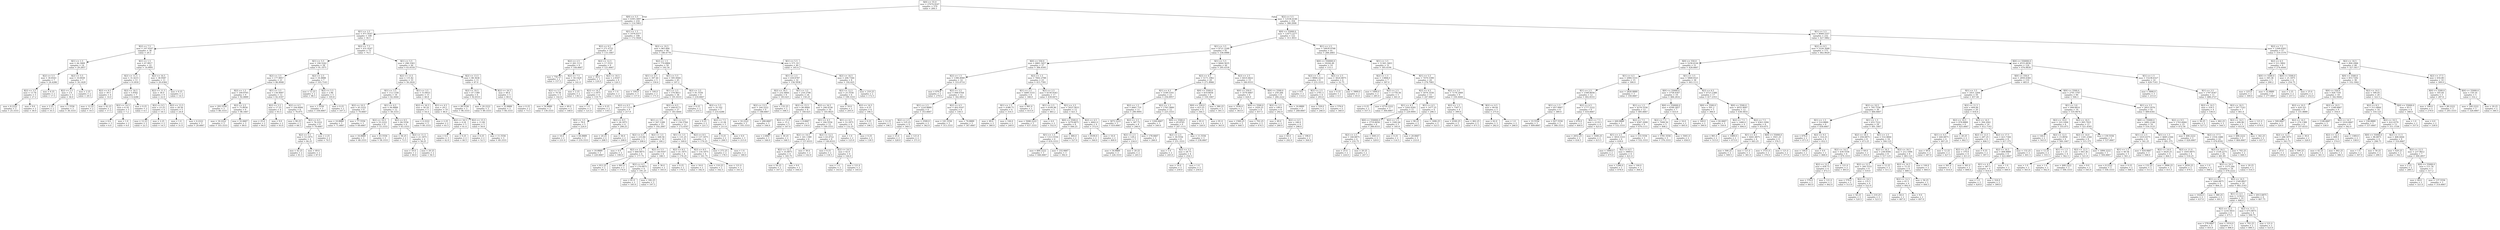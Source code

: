 digraph Tree {
node [shape=box] ;
0 [label="X[0] <= 55.0\nmse = 27074.9167\nsamples = 570\nvalue = 284.5"] ;
1 [label="X[0] <= 5.5\nmse = 4393.3497\nsamples = 216\nvalue = 114.5463"] ;
0 -> 1 [labeldistance=2.5, labelangle=45, headlabel="True"] ;
2 [label="X[1] <= 2.5\nmse = 971.9167\nsamples = 108\nvalue = 56.5"] ;
1 -> 2 ;
3 [label="X[2] <= 7.5\nmse = 107.9167\nsamples = 36\nvalue = 20.5"] ;
2 -> 3 ;
4 [label="X[1] <= 1.5\nmse = 44.3469\nsamples = 14\nvalue = 29.2857"] ;
3 -> 4 ;
5 [label="X[2] <= 5.5\nmse = 30.8163\nsamples = 7\nvalue = 24.4286"] ;
4 -> 5 ;
6 [label="X[2] <= 3.5\nmse = 13.76\nsamples = 5\nvalue = 27.2"] ;
5 -> 6 ;
7 [label="mse = 8.2222\nsamples = 3\nvalue = 25.3333"] ;
6 -> 7 ;
8 [label="mse = 9.0\nsamples = 2\nvalue = 30.0"] ;
6 -> 8 ;
9 [label="mse = 6.25\nsamples = 2\nvalue = 17.5"] ;
5 -> 9 ;
10 [label="X[2] <= 5.5\nmse = 10.6939\nsamples = 7\nvalue = 34.1429"] ;
4 -> 10 ;
11 [label="X[2] <= 2.5\nmse = 2.0\nsamples = 5\nvalue = 36.0"] ;
10 -> 11 ;
12 [label="mse = 2.25\nsamples = 2\nvalue = 35.5"] ;
11 -> 12 ;
13 [label="mse = 1.5556\nsamples = 3\nvalue = 36.3333"] ;
11 -> 13 ;
14 [label="mse = 2.25\nsamples = 2\nvalue = 29.5"] ;
10 -> 14 ;
15 [label="X[1] <= 1.5\nmse = 67.9917\nsamples = 22\nvalue = 14.9091"] ;
3 -> 15 ;
16 [label="X[2] <= 11.5\nmse = 31.4215\nsamples = 11\nvalue = 9.1818"] ;
15 -> 16 ;
17 [label="X[2] <= 9.5\nmse = 39.5\nsamples = 4\nvalue = 14.0"] ;
16 -> 17 ;
18 [label="mse = 12.25\nsamples = 2\nvalue = 10.5"] ;
17 -> 18 ;
19 [label="mse = 42.25\nsamples = 2\nvalue = 17.5"] ;
17 -> 19 ;
20 [label="X[2] <= 16.5\nmse = 5.9592\nsamples = 7\nvalue = 6.4286"] ;
16 -> 20 ;
21 [label="X[2] <= 14.5\nmse = 6.16\nsamples = 5\nvalue = 7.2"] ;
20 -> 21 ;
22 [label="mse = 6.0\nsamples = 3\nvalue = 6.0"] ;
21 -> 22 ;
23 [label="mse = 1.0\nsamples = 2\nvalue = 9.0"] ;
21 -> 23 ;
24 [label="mse = 0.25\nsamples = 2\nvalue = 4.5"] ;
20 -> 24 ;
25 [label="X[2] <= 16.5\nmse = 38.9587\nsamples = 11\nvalue = 20.6364"] ;
15 -> 25 ;
26 [label="X[2] <= 11.5\nmse = 36.0\nsamples = 9\nvalue = 22.0"] ;
25 -> 26 ;
27 [label="X[2] <= 9.5\nmse = 23.25\nsamples = 4\nvalue = 18.5"] ;
26 -> 27 ;
28 [label="mse = 12.25\nsamples = 2\nvalue = 22.5"] ;
27 -> 28 ;
29 [label="mse = 2.25\nsamples = 2\nvalue = 14.5"] ;
27 -> 29 ;
30 [label="X[2] <= 13.5\nmse = 28.56\nsamples = 5\nvalue = 24.8"] ;
26 -> 30 ;
31 [label="mse = 1.0\nsamples = 2\nvalue = 31.0"] ;
30 -> 31 ;
32 [label="mse = 4.2222\nsamples = 3\nvalue = 20.6667"] ;
30 -> 32 ;
33 [label="mse = 6.25\nsamples = 2\nvalue = 14.5"] ;
25 -> 33 ;
34 [label="X[2] <= 7.5\nmse = 431.9167\nsamples = 72\nvalue = 74.5"] ;
2 -> 34 ;
35 [label="X[1] <= 5.5\nmse = 190.5242\nsamples = 28\nvalue = 91.1071"] ;
34 -> 35 ;
36 [label="X[2] <= 3.5\nmse = 177.8957\nsamples = 21\nvalue = 86.9048"] ;
35 -> 36 ;
37 [label="X[2] <= 1.5\nmse = 169.8765\nsamples = 9\nvalue = 92.8889"] ;
36 -> 37 ;
38 [label="mse = 293.5556\nsamples = 3\nvalue = 86.3333"] ;
37 -> 38 ;
39 [label="X[2] <= 2.5\nmse = 75.8056\nsamples = 6\nvalue = 96.1667"] ;
37 -> 39 ;
40 [label="mse = 16.2222\nsamples = 3\nvalue = 103.3333"] ;
39 -> 40 ;
41 [label="mse = 32.6667\nsamples = 3\nvalue = 89.0"] ;
39 -> 41 ;
42 [label="X[1] <= 3.5\nmse = 136.9097\nsamples = 12\nvalue = 82.4167"] ;
36 -> 42 ;
43 [label="X[2] <= 5.5\nmse = 17.25\nsamples = 4\nvalue = 93.5"] ;
42 -> 43 ;
44 [label="mse = 25.0\nsamples = 2\nvalue = 94.0"] ;
43 -> 44 ;
45 [label="mse = 9.0\nsamples = 2\nvalue = 93.0"] ;
43 -> 45 ;
46 [label="X[2] <= 4.5\nmse = 104.6094\nsamples = 8\nvalue = 76.875"] ;
42 -> 46 ;
47 [label="mse = 90.25\nsamples = 2\nvalue = 68.5"] ;
46 -> 47 ;
48 [label="X[2] <= 6.5\nmse = 78.2222\nsamples = 6\nvalue = 79.6667"] ;
46 -> 48 ;
49 [label="X[2] <= 5.5\nmse = 53.1875\nsamples = 4\nvalue = 84.25"] ;
48 -> 49 ;
50 [label="mse = 42.25\nsamples = 2\nvalue = 81.5"] ;
49 -> 50 ;
51 [label="mse = 49.0\nsamples = 2\nvalue = 87.0"] ;
49 -> 51 ;
52 [label="mse = 2.25\nsamples = 2\nvalue = 70.5"] ;
48 -> 52 ;
53 [label="X[2] <= 2.5\nmse = 16.4898\nsamples = 7\nvalue = 103.7143"] ;
35 -> 53 ;
54 [label="mse = 12.25\nsamples = 2\nvalue = 98.5"] ;
53 -> 54 ;
55 [label="X[2] <= 5.5\nmse = 2.96\nsamples = 5\nvalue = 105.8"] ;
53 -> 55 ;
56 [label="mse = 1.5556\nsamples = 3\nvalue = 104.6667"] ;
55 -> 56 ;
57 [label="mse = 0.25\nsamples = 2\nvalue = 107.5"] ;
55 -> 57 ;
58 [label="X[1] <= 5.5\nmse = 298.3363\nsamples = 44\nvalue = 63.9318"] ;
34 -> 58 ;
59 [label="X[2] <= 13.5\nmse = 131.82\nsamples = 33\nvalue = 56.2424"] ;
58 -> 59 ;
60 [label="X[1] <= 3.5\nmse = 112.1358\nsamples = 18\nvalue = 62.4444"] ;
59 -> 60 ;
61 [label="X[2] <= 10.5\nmse = 45.2222\nsamples = 6\nvalue = 70.6667"] ;
60 -> 61 ;
62 [label="mse = 10.8889\nsamples = 3\nvalue = 71.6667"] ;
61 -> 62 ;
63 [label="mse = 77.5556\nsamples = 3\nvalue = 69.6667"] ;
61 -> 63 ;
64 [label="X[1] <= 4.5\nmse = 94.8889\nsamples = 12\nvalue = 58.3333"] ;
60 -> 64 ;
65 [label="X[2] <= 10.5\nmse = 55.2222\nsamples = 6\nvalue = 53.3333"] ;
64 -> 65 ;
66 [label="mse = 16.8889\nsamples = 3\nvalue = 48.3333"] ;
65 -> 66 ;
67 [label="mse = 43.5556\nsamples = 3\nvalue = 58.3333"] ;
65 -> 67 ;
68 [label="X[2] <= 9.5\nmse = 84.5556\nsamples = 6\nvalue = 63.3333"] ;
64 -> 68 ;
69 [label="mse = 56.25\nsamples = 2\nvalue = 73.5"] ;
68 -> 69 ;
70 [label="X[2] <= 11.5\nmse = 21.1875\nsamples = 4\nvalue = 58.25"] ;
68 -> 70 ;
71 [label="mse = 16.0\nsamples = 2\nvalue = 60.0"] ;
70 -> 71 ;
72 [label="mse = 20.25\nsamples = 2\nvalue = 56.5"] ;
70 -> 72 ;
73 [label="X[1] <= 3.5\nmse = 53.8933\nsamples = 15\nvalue = 48.8"] ;
59 -> 73 ;
74 [label="X[2] <= 16.5\nmse = 56.24\nsamples = 5\nvalue = 54.4"] ;
73 -> 74 ;
75 [label="mse = 4.2222\nsamples = 3\nvalue = 60.3333"] ;
74 -> 75 ;
76 [label="mse = 2.25\nsamples = 2\nvalue = 45.5"] ;
74 -> 76 ;
77 [label="X[1] <= 4.5\nmse = 29.2\nsamples = 10\nvalue = 46.0"] ;
73 -> 77 ;
78 [label="X[2] <= 16.5\nmse = 4.24\nsamples = 5\nvalue = 41.4"] ;
77 -> 78 ;
79 [label="mse = 6.0\nsamples = 3\nvalue = 42.0"] ;
78 -> 79 ;
80 [label="mse = 0.25\nsamples = 2\nvalue = 40.5"] ;
78 -> 80 ;
81 [label="X[2] <= 15.5\nmse = 11.84\nsamples = 5\nvalue = 50.6"] ;
77 -> 81 ;
82 [label="mse = 6.25\nsamples = 2\nvalue = 52.5"] ;
81 -> 82 ;
83 [label="mse = 11.5556\nsamples = 3\nvalue = 49.3333"] ;
81 -> 83 ;
84 [label="X[2] <= 13.5\nmse = 88.3636\nsamples = 11\nvalue = 87.0"] ;
58 -> 84 ;
85 [label="X[2] <= 10.5\nmse = 47.1389\nsamples = 6\nvalue = 92.8333"] ;
84 -> 85 ;
86 [label="mse = 49.5556\nsamples = 3\nvalue = 96.3333"] ;
85 -> 86 ;
87 [label="mse = 20.2222\nsamples = 3\nvalue = 89.3333"] ;
85 -> 87 ;
88 [label="X[2] <= 16.5\nmse = 48.0\nsamples = 5\nvalue = 80.0"] ;
84 -> 88 ;
89 [label="mse = 32.8889\nsamples = 3\nvalue = 84.3333"] ;
88 -> 89 ;
90 [label="mse = 0.25\nsamples = 2\nvalue = 73.5"] ;
88 -> 90 ;
91 [label="X[1] <= 1.5\nmse = 1076.0377\nsamples = 108\nvalue = 172.5926"] ;
1 -> 91 ;
92 [label="X[2] <= 9.5\nmse = 271.4722\nsamples = 18\nvalue = 133.1667"] ;
91 -> 92 ;
93 [label="X[2] <= 2.5\nmse = 261.1111\nsamples = 9\nvalue = 144.6667"] ;
92 -> 93 ;
94 [label="mse = 756.25\nsamples = 2\nvalue = 157.5"] ;
93 -> 94 ;
95 [label="X[2] <= 7.5\nmse = 59.1429\nsamples = 7\nvalue = 141.0"] ;
93 -> 95 ;
96 [label="X[2] <= 5.5\nmse = 70.56\nsamples = 5\nvalue = 142.8"] ;
95 -> 96 ;
97 [label="mse = 54.8889\nsamples = 3\nvalue = 139.3333"] ;
96 -> 97 ;
98 [label="mse = 49.0\nsamples = 2\nvalue = 148.0"] ;
96 -> 98 ;
99 [label="mse = 2.25\nsamples = 2\nvalue = 136.5"] ;
95 -> 99 ;
100 [label="X[2] <= 12.5\nmse = 17.3333\nsamples = 9\nvalue = 121.6667"] ;
92 -> 100 ;
101 [label="mse = 38.0\nsamples = 3\nvalue = 124.0"] ;
100 -> 101 ;
102 [label="X[2] <= 16.5\nmse = 2.9167\nsamples = 6\nvalue = 120.5"] ;
100 -> 102 ;
103 [label="X[2] <= 14.5\nmse = 2.1875\nsamples = 4\nvalue = 119.75"] ;
102 -> 103 ;
104 [label="mse = 1.0\nsamples = 2\nvalue = 121.0"] ;
103 -> 104 ;
105 [label="mse = 0.25\nsamples = 2\nvalue = 118.5"] ;
103 -> 105 ;
106 [label="mse = 1.0\nsamples = 2\nvalue = 122.0"] ;
102 -> 106 ;
107 [label="X[2] <= 10.5\nmse = 863.894\nsamples = 90\nvalue = 180.4778"] ;
91 -> 107 ;
108 [label="X[2] <= 1.5\nmse = 770.6884\nsamples = 50\nvalue = 192.54"] ;
107 -> 108 ;
109 [label="X[1] <= 4.5\nmse = 397.44\nsamples = 5\nvalue = 150.6"] ;
108 -> 109 ;
110 [label="mse = 104.0\nsamples = 3\nvalue = 137.0"] ;
109 -> 110 ;
111 [label="mse = 144.0\nsamples = 2\nvalue = 171.0"] ;
109 -> 111 ;
112 [label="X[1] <= 5.5\nmse = 595.0044\nsamples = 45\nvalue = 197.2"] ;
108 -> 112 ;
113 [label="X[1] <= 2.5\nmse = 576.8611\nsamples = 36\nvalue = 191.8333"] ;
112 -> 113 ;
114 [label="X[2] <= 6.5\nmse = 117.1111\nsamples = 9\nvalue = 217.0"] ;
113 -> 114 ;
115 [label="X[2] <= 3.5\nmse = 78.0\nsamples = 5\nvalue = 224.0"] ;
114 -> 115 ;
116 [label="mse = 16.0\nsamples = 2\nvalue = 231.0"] ;
115 -> 116 ;
117 [label="mse = 64.8889\nsamples = 3\nvalue = 219.3333"] ;
115 -> 117 ;
118 [label="X[2] <= 8.5\nmse = 28.1875\nsamples = 4\nvalue = 208.25"] ;
114 -> 118 ;
119 [label="mse = 20.25\nsamples = 2\nvalue = 208.5"] ;
118 -> 119 ;
120 [label="mse = 36.0\nsamples = 2\nvalue = 208.0"] ;
118 -> 120 ;
121 [label="X[2] <= 6.5\nmse = 448.6173\nsamples = 27\nvalue = 183.4444"] ;
113 -> 121 ;
122 [label="X[1] <= 3.5\nmse = 507.1289\nsamples = 15\nvalue = 192.2667"] ;
121 -> 122 ;
123 [label="X[2] <= 4.5\nmse = 233.84\nsamples = 5\nvalue = 208.4"] ;
122 -> 123 ;
124 [label="mse = 10.8889\nsamples = 3\nvalue = 220.6667"] ;
123 -> 124 ;
125 [label="mse = 4.0\nsamples = 2\nvalue = 190.0"] ;
123 -> 125 ;
126 [label="X[2] <= 3.5\nmse = 448.56\nsamples = 10\nvalue = 184.2"] ;
122 -> 126 ;
127 [label="X[2] <= 2.5\nmse = 840.6875\nsamples = 4\nvalue = 177.75"] ;
126 -> 127 ;
128 [label="mse = 812.25\nsamples = 2\nvalue = 181.5"] ;
127 -> 128 ;
129 [label="mse = 841.0\nsamples = 2\nvalue = 174.0"] ;
127 -> 129 ;
130 [label="X[2] <= 5.5\nmse = 140.9167\nsamples = 6\nvalue = 188.5"] ;
126 -> 130 ;
131 [label="X[2] <= 4.5\nmse = 170.6875\nsamples = 4\nvalue = 191.25"] ;
130 -> 131 ;
132 [label="mse = 81.0\nsamples = 2\nvalue = 185.0"] ;
131 -> 132 ;
133 [label="mse = 182.25\nsamples = 2\nvalue = 197.5"] ;
131 -> 133 ;
134 [label="mse = 36.0\nsamples = 2\nvalue = 183.0"] ;
130 -> 134 ;
135 [label="X[1] <= 4.5\nmse = 156.5764\nsamples = 12\nvalue = 172.4167"] ;
121 -> 135 ;
136 [label="X[1] <= 3.5\nmse = 131.25\nsamples = 8\nvalue = 169.0"] ;
135 -> 136 ;
137 [label="X[2] <= 8.5\nmse = 41.1875\nsamples = 4\nvalue = 176.25"] ;
136 -> 137 ;
138 [label="mse = 0.25\nsamples = 2\nvalue = 170.5"] ;
137 -> 138 ;
139 [label="mse = 16.0\nsamples = 2\nvalue = 182.0"] ;
137 -> 139 ;
140 [label="X[2] <= 8.5\nmse = 116.1875\nsamples = 4\nvalue = 161.75"] ;
136 -> 140 ;
141 [label="mse = 110.25\nsamples = 2\nvalue = 162.5"] ;
140 -> 141 ;
142 [label="mse = 121.0\nsamples = 2\nvalue = 161.0"] ;
140 -> 142 ;
143 [label="X[2] <= 8.5\nmse = 137.1875\nsamples = 4\nvalue = 179.25"] ;
135 -> 143 ;
144 [label="mse = 272.25\nsamples = 2\nvalue = 178.5"] ;
143 -> 144 ;
145 [label="mse = 1.0\nsamples = 2\nvalue = 180.0"] ;
143 -> 145 ;
146 [label="X[2] <= 3.5\nmse = 91.5556\nsamples = 9\nvalue = 218.6667"] ;
112 -> 146 ;
147 [label="mse = 6.25\nsamples = 2\nvalue = 233.5"] ;
146 -> 147 ;
148 [label="X[2] <= 5.5\nmse = 35.102\nsamples = 7\nvalue = 214.4286"] ;
146 -> 148 ;
149 [label="mse = 0.25\nsamples = 2\nvalue = 221.5"] ;
148 -> 149 ;
150 [label="X[2] <= 7.5\nmse = 21.04\nsamples = 5\nvalue = 211.6"] ;
148 -> 150 ;
151 [label="mse = 0.25\nsamples = 2\nvalue = 206.5"] ;
150 -> 151 ;
152 [label="mse = 6.0\nsamples = 3\nvalue = 215.0"] ;
150 -> 152 ;
153 [label="X[1] <= 5.5\nmse = 571.19\nsamples = 40\nvalue = 165.4"] ;
107 -> 153 ;
154 [label="X[1] <= 2.5\nmse = 430.6787\nsamples = 32\nvalue = 158.5938"] ;
153 -> 154 ;
155 [label="X[2] <= 16.5\nmse = 232.4844\nsamples = 8\nvalue = 183.625"] ;
154 -> 155 ;
156 [label="X[2] <= 13.5\nmse = 164.2222\nsamples = 6\nvalue = 188.6667"] ;
155 -> 156 ;
157 [label="mse = 16.2222\nsamples = 3\nvalue = 193.3333"] ;
156 -> 157 ;
158 [label="mse = 268.6667\nsamples = 3\nvalue = 184.0"] ;
156 -> 158 ;
159 [label="mse = 132.25\nsamples = 2\nvalue = 168.5"] ;
155 -> 159 ;
160 [label="X[1] <= 3.5\nmse = 218.2708\nsamples = 24\nvalue = 150.25"] ;
154 -> 160 ;
161 [label="X[2] <= 15.5\nmse = 80.4844\nsamples = 8\nvalue = 160.625"] ;
160 -> 161 ;
162 [label="X[2] <= 13.5\nmse = 15.2\nsamples = 5\nvalue = 167.0"] ;
161 -> 162 ;
163 [label="mse = 2.6667\nsamples = 3\nvalue = 166.0"] ;
162 -> 163 ;
164 [label="mse = 30.25\nsamples = 2\nvalue = 168.5"] ;
162 -> 164 ;
165 [label="mse = 8.6667\nsamples = 3\nvalue = 150.0"] ;
161 -> 165 ;
166 [label="X[2] <= 16.5\nmse = 206.4336\nsamples = 16\nvalue = 145.0625"] ;
160 -> 166 ;
167 [label="X[1] <= 4.5\nmse = 184.5556\nsamples = 12\nvalue = 149.3333"] ;
166 -> 167 ;
168 [label="X[2] <= 14.5\nmse = 161.1389\nsamples = 6\nvalue = 157.8333"] ;
167 -> 168 ;
169 [label="X[2] <= 12.5\nmse = 35.6875\nsamples = 4\nvalue = 165.75"] ;
168 -> 169 ;
170 [label="mse = 56.25\nsamples = 2\nvalue = 167.5"] ;
169 -> 170 ;
171 [label="mse = 9.0\nsamples = 2\nvalue = 164.0"] ;
169 -> 171 ;
172 [label="mse = 36.0\nsamples = 2\nvalue = 142.0"] ;
168 -> 172 ;
173 [label="X[2] <= 12.5\nmse = 63.4722\nsamples = 6\nvalue = 140.8333"] ;
167 -> 173 ;
174 [label="mse = 6.25\nsamples = 2\nvalue = 134.5"] ;
173 -> 174 ;
175 [label="X[2] <= 14.5\nmse = 62.0\nsamples = 4\nvalue = 144.0"] ;
173 -> 175 ;
176 [label="mse = 1.0\nsamples = 2\nvalue = 143.0"] ;
175 -> 176 ;
177 [label="mse = 121.0\nsamples = 2\nvalue = 145.0"] ;
175 -> 177 ;
178 [label="X[1] <= 4.5\nmse = 53.1875\nsamples = 4\nvalue = 132.25"] ;
166 -> 178 ;
179 [label="mse = 1.0\nsamples = 2\nvalue = 125.0"] ;
178 -> 179 ;
180 [label="mse = 0.25\nsamples = 2\nvalue = 139.5"] ;
178 -> 180 ;
181 [label="X[2] <= 16.5\nmse = 206.7344\nsamples = 8\nvalue = 192.625"] ;
153 -> 181 ;
182 [label="X[2] <= 12.5\nmse = 25.5556\nsamples = 6\nvalue = 199.3333"] ;
181 -> 182 ;
183 [label="mse = 16.0\nsamples = 2\nvalue = 205.0"] ;
182 -> 183 ;
184 [label="X[2] <= 14.5\nmse = 6.25\nsamples = 4\nvalue = 196.5"] ;
182 -> 184 ;
185 [label="mse = 0.25\nsamples = 2\nvalue = 196.5"] ;
184 -> 185 ;
186 [label="mse = 12.25\nsamples = 2\nvalue = 196.5"] ;
184 -> 186 ;
187 [label="mse = 210.25\nsamples = 2\nvalue = 172.5"] ;
181 -> 187 ;
188 [label="X[2] <= 5.5\nmse = 12536.4146\nsamples = 354\nvalue = 388.2006"] ;
0 -> 188 [labeldistance=2.5, labelangle=-45, headlabel="False"] ;
189 [label="X[0] <= 55000.0\nmse = 12473.2277\nsamples = 122\nvalue = 313.3033"] ;
188 -> 189 ;
190 [label="X[1] <= 3.5\nmse = 8721.2248\nsamples = 81\nvalue = 336.0988"] ;
189 -> 190 ;
191 [label="X[0] <= 550.0\nmse = 6861.5457\nsamples = 37\nvalue = 384.4595"] ;
190 -> 191 ;
192 [label="X[2] <= 1.5\nmse = 1396.4949\nsamples = 14\nvalue = 333.0714"] ;
191 -> 192 ;
193 [label="mse = 676.0\nsamples = 2\nvalue = 279.0"] ;
192 -> 193 ;
194 [label="X[2] <= 3.5\nmse = 948.0764\nsamples = 12\nvalue = 342.0833"] ;
192 -> 194 ;
195 [label="X[1] <= 2.5\nmse = 1224.8889\nsamples = 6\nvalue = 353.6667"] ;
194 -> 195 ;
196 [label="X[2] <= 2.5\nmse = 535.25\nsamples = 4\nvalue = 349.5"] ;
195 -> 196 ;
197 [label="mse = 25.0\nsamples = 2\nvalue = 328.0"] ;
196 -> 197 ;
198 [label="mse = 121.0\nsamples = 2\nvalue = 371.0"] ;
196 -> 198 ;
199 [label="mse = 2500.0\nsamples = 2\nvalue = 362.0"] ;
195 -> 199 ;
200 [label="X[2] <= 4.5\nmse = 402.9167\nsamples = 6\nvalue = 330.5"] ;
194 -> 200 ;
201 [label="mse = 141.5556\nsamples = 3\nvalue = 313.3333"] ;
200 -> 201 ;
202 [label="mse = 74.8889\nsamples = 3\nvalue = 347.6667"] ;
200 -> 202 ;
203 [label="X[2] <= 1.5\nmse = 7602.2798\nsamples = 23\nvalue = 415.7391"] ;
191 -> 203 ;
204 [label="X[1] <= 2.5\nmse = 5489.3333\nsamples = 6\nvalue = 348.0"] ;
203 -> 204 ;
205 [label="X[1] <= 1.5\nmse = 4386.75\nsamples = 4\nvalue = 314.5"] ;
204 -> 205 ;
206 [label="mse = 49.0\nsamples = 2\nvalue = 380.0"] ;
205 -> 206 ;
207 [label="mse = 144.0\nsamples = 2\nvalue = 249.0"] ;
205 -> 207 ;
208 [label="mse = 961.0\nsamples = 2\nvalue = 415.0"] ;
204 -> 208 ;
209 [label="X[2] <= 2.5\nmse = 6156.9343\nsamples = 17\nvalue = 439.6471"] ;
203 -> 209 ;
210 [label="X[1] <= 2.5\nmse = 6184.96\nsamples = 5\nvalue = 483.2"] ;
209 -> 210 ;
211 [label="mse = 5046.2222\nsamples = 3\nvalue = 437.3333"] ;
210 -> 211 ;
212 [label="mse = 4.0\nsamples = 2\nvalue = 552.0"] ;
210 -> 212 ;
213 [label="X[1] <= 2.5\nmse = 5025.5833\nsamples = 12\nvalue = 421.5"] ;
209 -> 213 ;
214 [label="X[0] <= 5500.0\nmse = 3279.6875\nsamples = 8\nvalue = 446.25"] ;
213 -> 214 ;
215 [label="X[1] <= 1.5\nmse = 1313.5556\nsamples = 6\nvalue = 419.3333"] ;
214 -> 215 ;
216 [label="mse = 800.2222\nsamples = 3\nvalue = 446.6667"] ;
215 -> 216 ;
217 [label="mse = 332.6667\nsamples = 3\nvalue = 392.0"] ;
215 -> 217 ;
218 [label="mse = 484.0\nsamples = 2\nvalue = 527.0"] ;
214 -> 218 ;
219 [label="X[2] <= 4.5\nmse = 4842.0\nsamples = 4\nvalue = 372.0"] ;
213 -> 219 ;
220 [label="mse = 8100.0\nsamples = 2\nvalue = 344.0"] ;
219 -> 220 ;
221 [label="mse = 16.0\nsamples = 2\nvalue = 400.0"] ;
219 -> 221 ;
222 [label="X[1] <= 5.5\nmse = 6664.5635\nsamples = 44\nvalue = 295.4318"] ;
190 -> 222 ;
223 [label="X[2] <= 4.5\nmse = 5171.1962\nsamples = 29\nvalue = 271.8966"] ;
222 -> 223 ;
224 [label="X[1] <= 4.5\nmse = 5189.5161\nsamples = 23\nvalue = 256.6957"] ;
223 -> 224 ;
225 [label="X[2] <= 1.5\nmse = 6661.719\nsamples = 11\nvalue = 290.9091"] ;
224 -> 225 ;
226 [label="mse = 3672.2222\nsamples = 3\nvalue = 410.6667"] ;
225 -> 226 ;
227 [label="X[2] <= 3.5\nmse = 387.75\nsamples = 8\nvalue = 246.0"] ;
225 -> 227 ;
228 [label="X[2] <= 2.5\nmse = 129.2\nsamples = 5\nvalue = 234.0"] ;
227 -> 228 ;
229 [label="mse = 54.8889\nsamples = 3\nvalue = 226.3333"] ;
228 -> 229 ;
230 [label="mse = 20.25\nsamples = 2\nvalue = 245.5"] ;
228 -> 230 ;
231 [label="mse = 178.6667\nsamples = 3\nvalue = 266.0"] ;
227 -> 231 ;
232 [label="X[2] <= 1.5\nmse = 1783.3889\nsamples = 12\nvalue = 225.3333"] ;
224 -> 232 ;
233 [label="mse = 1244.6667\nsamples = 3\nvalue = 160.0"] ;
232 -> 233 ;
234 [label="X[0] <= 5500.0\nmse = 65.8765\nsamples = 9\nvalue = 247.1111"] ;
232 -> 234 ;
235 [label="X[2] <= 2.5\nmse = 39.5556\nsamples = 6\nvalue = 251.3333"] ;
234 -> 235 ;
236 [label="mse = 1.0\nsamples = 2\nvalue = 245.0"] ;
235 -> 236 ;
237 [label="X[2] <= 3.5\nmse = 28.75\nsamples = 4\nvalue = 254.5"] ;
235 -> 237 ;
238 [label="mse = 16.0\nsamples = 2\nvalue = 259.0"] ;
237 -> 238 ;
239 [label="mse = 1.0\nsamples = 2\nvalue = 250.0"] ;
237 -> 239 ;
240 [label="mse = 11.5556\nsamples = 3\nvalue = 238.6667"] ;
234 -> 240 ;
241 [label="X[0] <= 5500.0\nmse = 819.8056\nsamples = 6\nvalue = 330.1667"] ;
223 -> 241 ;
242 [label="X[0] <= 550.0\nmse = 423.25\nsamples = 4\nvalue = 344.5"] ;
241 -> 242 ;
243 [label="mse = 81.0\nsamples = 2\nvalue = 326.0"] ;
242 -> 243 ;
244 [label="mse = 81.0\nsamples = 2\nvalue = 363.0"] ;
242 -> 244 ;
245 [label="mse = 380.25\nsamples = 2\nvalue = 301.5"] ;
241 -> 245 ;
246 [label="X[2] <= 2.5\nmse = 6410.4622\nsamples = 15\nvalue = 340.9333"] ;
222 -> 246 ;
247 [label="X[0] <= 550.0\nmse = 3576.6667\nsamples = 6\nvalue = 426.0"] ;
246 -> 247 ;
248 [label="mse = 1936.0\nsamples = 2\nvalue = 363.0"] ;
247 -> 248 ;
249 [label="X[0] <= 5500.0\nmse = 1420.25\nsamples = 4\nvalue = 457.5"] ;
247 -> 249 ;
250 [label="mse = 1560.25\nsamples = 2\nvalue = 440.5"] ;
249 -> 250 ;
251 [label="mse = 702.25\nsamples = 2\nvalue = 474.5"] ;
249 -> 251 ;
252 [label="X[0] <= 5500.0\nmse = 259.284\nsamples = 9\nvalue = 284.2222"] ;
246 -> 252 ;
253 [label="X[2] <= 3.5\nmse = 199.0\nsamples = 6\nvalue = 292.0"] ;
252 -> 253 ;
254 [label="mse = 49.0\nsamples = 2\nvalue = 280.0"] ;
253 -> 254 ;
255 [label="X[2] <= 4.5\nmse = 166.0\nsamples = 4\nvalue = 298.0"] ;
253 -> 255 ;
256 [label="mse = 64.0\nsamples = 2\nvalue = 292.0"] ;
255 -> 256 ;
257 [label="mse = 196.0\nsamples = 2\nvalue = 304.0"] ;
255 -> 257 ;
258 [label="mse = 16.8889\nsamples = 3\nvalue = 268.6667"] ;
252 -> 258 ;
259 [label="X[1] <= 2.5\nmse = 16830.9768\nsamples = 41\nvalue = 268.2683"] ;
189 -> 259 ;
260 [label="X[0] <= 550000.0\nmse = 16244.49\nsamples = 10\nvalue = 153.1"] ;
259 -> 260 ;
261 [label="X[2] <= 1.5\nmse = 8964.2222\nsamples = 6\nvalue = 233.3333"] ;
260 -> 261 ;
262 [label="mse = 9.0\nsamples = 2\nvalue = 114.0"] ;
261 -> 262 ;
263 [label="X[2] <= 2.5\nmse = 2761.5\nsamples = 4\nvalue = 293.0"] ;
261 -> 263 ;
264 [label="mse = 529.0\nsamples = 2\nvalue = 246.0"] ;
263 -> 264 ;
265 [label="mse = 576.0\nsamples = 2\nvalue = 340.0"] ;
263 -> 265 ;
266 [label="X[2] <= 2.5\nmse = 3024.6875\nsamples = 4\nvalue = 32.75"] ;
260 -> 266 ;
267 [label="mse = 0.25\nsamples = 2\nvalue = 0.5"] ;
266 -> 267 ;
268 [label="mse = 3969.0\nsamples = 2\nvalue = 65.0"] ;
266 -> 268 ;
269 [label="X[1] <= 3.5\nmse = 11361.3403\nsamples = 31\nvalue = 305.4194"] ;
259 -> 269 ;
270 [label="X[2] <= 1.5\nmse = 13868.0\nsamples = 7\nvalue = 397.0"] ;
269 -> 270 ;
271 [label="mse = 1600.0\nsamples = 2\nvalue = 285.0"] ;
270 -> 271 ;
272 [label="X[2] <= 2.5\nmse = 11750.56\nsamples = 5\nvalue = 441.8"] ;
270 -> 272 ;
273 [label="mse = 0.25\nsamples = 2\nvalue = 557.5"] ;
272 -> 273 ;
274 [label="mse = 4710.2222\nsamples = 3\nvalue = 364.6667"] ;
272 -> 274 ;
275 [label="X[1] <= 5.5\nmse = 7470.5399\nsamples = 24\nvalue = 278.7083"] ;
269 -> 275 ;
276 [label="X[2] <= 4.5\nmse = 5076.3556\nsamples = 15\nvalue = 247.6667"] ;
275 -> 276 ;
277 [label="X[1] <= 4.5\nmse = 5202.6281\nsamples = 11\nvalue = 229.9091"] ;
276 -> 277 ;
278 [label="X[0] <= 550000.0\nmse = 3719.8056\nsamples = 6\nvalue = 266.8333"] ;
277 -> 278 ;
279 [label="X[2] <= 2.5\nmse = 160.6875\nsamples = 4\nvalue = 235.75"] ;
278 -> 279 ;
280 [label="mse = 25.0\nsamples = 2\nvalue = 224.0"] ;
279 -> 280 ;
281 [label="mse = 20.25\nsamples = 2\nvalue = 247.5"] ;
279 -> 281 ;
282 [label="mse = 5041.0\nsamples = 2\nvalue = 329.0"] ;
278 -> 282 ;
283 [label="X[2] <= 1.5\nmse = 3382.64\nsamples = 5\nvalue = 185.6"] ;
277 -> 283 ;
284 [label="mse = 0.25\nsamples = 2\nvalue = 114.5"] ;
283 -> 284 ;
285 [label="mse = 20.6667\nsamples = 3\nvalue = 233.0"] ;
283 -> 285 ;
286 [label="X[1] <= 4.5\nmse = 1477.25\nsamples = 4\nvalue = 296.5"] ;
276 -> 286 ;
287 [label="mse = 90.25\nsamples = 2\nvalue = 269.5"] ;
286 -> 287 ;
288 [label="mse = 1406.25\nsamples = 2\nvalue = 323.5"] ;
286 -> 288 ;
289 [label="X[2] <= 2.5\nmse = 7178.2469\nsamples = 9\nvalue = 330.4444"] ;
275 -> 289 ;
290 [label="X[2] <= 1.5\nmse = 7567.5\nsamples = 4\nvalue = 399.0"] ;
289 -> 290 ;
291 [label="mse = 4160.25\nsamples = 2\nvalue = 326.5"] ;
290 -> 291 ;
292 [label="mse = 462.25\nsamples = 2\nvalue = 471.5"] ;
290 -> 292 ;
293 [label="X[2] <= 4.5\nmse = 99.04\nsamples = 5\nvalue = 275.6"] ;
289 -> 293 ;
294 [label="mse = 62.0\nsamples = 3\nvalue = 282.0"] ;
293 -> 294 ;
295 [label="mse = 1.0\nsamples = 2\nvalue = 266.0"] ;
293 -> 295 ;
296 [label="X[1] <= 5.5\nmse = 8068.5357\nsamples = 232\nvalue = 427.5862"] ;
188 -> 296 ;
297 [label="X[2] <= 8.5\nmse = 5226.3048\nsamples = 175\nvalue = 462.9029"] ;
296 -> 297 ;
298 [label="X[0] <= 550.0\nmse = 5256.6144\nsamples = 51\nvalue = 428.6667"] ;
297 -> 298 ;
299 [label="X[1] <= 4.5\nmse = 2084.5333\nsamples = 15\nvalue = 394.0"] ;
298 -> 299 ;
300 [label="X[1] <= 2.5\nmse = 1508.8056\nsamples = 12\nvalue = 402.8333"] ;
299 -> 300 ;
301 [label="X[1] <= 1.5\nmse = 857.6667\nsamples = 6\nvalue = 389.0"] ;
300 -> 301 ;
302 [label="mse = 33.5556\nsamples = 3\nvalue = 409.6667"] ;
301 -> 302 ;
303 [label="mse = 827.5556\nsamples = 3\nvalue = 368.3333"] ;
301 -> 303 ;
304 [label="X[2] <= 6.5\nmse = 1777.2222\nsamples = 6\nvalue = 416.6667"] ;
300 -> 304 ;
305 [label="mse = 676.0\nsamples = 2\nvalue = 400.0"] ;
304 -> 305 ;
306 [label="X[2] <= 7.5\nmse = 2119.5\nsamples = 4\nvalue = 425.0"] ;
304 -> 306 ;
307 [label="mse = 2652.25\nsamples = 2\nvalue = 434.5"] ;
306 -> 307 ;
308 [label="mse = 1406.25\nsamples = 2\nvalue = 415.5"] ;
306 -> 308 ;
309 [label="mse = 2826.8889\nsamples = 3\nvalue = 358.6667"] ;
299 -> 309 ;
310 [label="X[1] <= 3.5\nmse = 5868.9321\nsamples = 36\nvalue = 443.1111"] ;
298 -> 310 ;
311 [label="X[0] <= 55000.0\nmse = 5758.9307\nsamples = 19\nvalue = 466.2632"] ;
310 -> 311 ;
312 [label="X[1] <= 1.5\nmse = 4276.5556\nsamples = 12\nvalue = 485.6667"] ;
311 -> 312 ;
313 [label="mse = 440.8889\nsamples = 3\nvalue = 532.3333"] ;
312 -> 313 ;
314 [label="X[2] <= 7.5\nmse = 4587.2099\nsamples = 9\nvalue = 470.1111"] ;
312 -> 314 ;
315 [label="X[1] <= 2.5\nmse = 3910.3333\nsamples = 6\nvalue = 439.0"] ;
314 -> 315 ;
316 [label="mse = 1849.0\nsamples = 2\nvalue = 475.0"] ;
315 -> 316 ;
317 [label="X[2] <= 6.5\nmse = 3969.0\nsamples = 4\nvalue = 421.0"] ;
315 -> 317 ;
318 [label="mse = 1296.0\nsamples = 2\nvalue = 478.0"] ;
317 -> 318 ;
319 [label="mse = 144.0\nsamples = 2\nvalue = 364.0"] ;
317 -> 319 ;
320 [label="mse = 133.5556\nsamples = 3\nvalue = 532.3333"] ;
314 -> 320 ;
321 [label="X[0] <= 550000.0\nmse = 6548.2857\nsamples = 7\nvalue = 433.0"] ;
311 -> 321 ;
322 [label="X[2] <= 7.5\nmse = 7008.56\nsamples = 5\nvalue = 408.2"] ;
321 -> 322 ;
323 [label="mse = 5781.5556\nsamples = 3\nvalue = 376.3333"] ;
322 -> 323 ;
324 [label="mse = 5041.0\nsamples = 2\nvalue = 456.0"] ;
322 -> 324 ;
325 [label="mse = 16.0\nsamples = 2\nvalue = 495.0"] ;
321 -> 325 ;
326 [label="X[2] <= 6.5\nmse = 4723.2388\nsamples = 17\nvalue = 417.2353"] ;
310 -> 326 ;
327 [label="X[0] <= 5500.0\nmse = 501.2\nsamples = 5\nvalue = 366.0"] ;
326 -> 327 ;
328 [label="mse = 169.0\nsamples = 2\nvalue = 390.0"] ;
327 -> 328 ;
329 [label="mse = 82.6667\nsamples = 3\nvalue = 350.0"] ;
327 -> 329 ;
330 [label="X[0] <= 5500.0\nmse = 4932.9097\nsamples = 12\nvalue = 438.5833"] ;
326 -> 330 ;
331 [label="X[2] <= 7.5\nmse = 1466.0\nsamples = 4\nvalue = 494.0"] ;
330 -> 331 ;
332 [label="mse = 961.0\nsamples = 2\nvalue = 515.0"] ;
331 -> 332 ;
333 [label="mse = 1089.0\nsamples = 2\nvalue = 473.0"] ;
331 -> 333 ;
334 [label="X[2] <= 7.5\nmse = 4363.1094\nsamples = 8\nvalue = 410.875"] ;
330 -> 334 ;
335 [label="X[1] <= 4.5\nmse = 4441.6875\nsamples = 4\nvalue = 445.25"] ;
334 -> 335 ;
336 [label="mse = 506.25\nsamples = 2\nvalue = 509.5"] ;
335 -> 336 ;
337 [label="mse = 121.0\nsamples = 2\nvalue = 381.0"] ;
335 -> 337 ;
338 [label="X[0] <= 55000.0\nmse = 1921.25\nsamples = 4\nvalue = 376.5"] ;
334 -> 338 ;
339 [label="mse = 3721.0\nsamples = 2\nvalue = 376.0"] ;
338 -> 339 ;
340 [label="mse = 121.0\nsamples = 2\nvalue = 377.0"] ;
338 -> 340 ;
341 [label="X[0] <= 550000.0\nmse = 4533.4836\nsamples = 124\nvalue = 476.9839"] ;
297 -> 341 ;
342 [label="X[0] <= 550.0\nmse = 2850.4364\nsamples = 110\nvalue = 483.0"] ;
341 -> 342 ;
343 [label="X[1] <= 3.5\nmse = 1831.3264\nsamples = 50\nvalue = 457.44"] ;
342 -> 343 ;
344 [label="X[2] <= 10.5\nmse = 795.7556\nsamples = 30\nvalue = 484.6667"] ;
343 -> 344 ;
345 [label="X[1] <= 1.5\nmse = 510.8889\nsamples = 6\nvalue = 458.6667"] ;
344 -> 345 ;
346 [label="mse = 676.0\nsamples = 2\nvalue = 471.0"] ;
345 -> 346 ;
347 [label="X[2] <= 9.5\nmse = 314.25\nsamples = 4\nvalue = 452.5"] ;
345 -> 347 ;
348 [label="mse = 144.0\nsamples = 2\nvalue = 437.0"] ;
347 -> 348 ;
349 [label="mse = 4.0\nsamples = 2\nvalue = 468.0"] ;
347 -> 349 ;
350 [label="X[1] <= 1.5\nmse = 655.7222\nsamples = 24\nvalue = 491.1667"] ;
344 -> 350 ;
351 [label="X[2] <= 16.5\nmse = 456.6875\nsamples = 8\nvalue = 473.25"] ;
350 -> 351 ;
352 [label="X[2] <= 14.5\nmse = 439.5556\nsamples = 6\nvalue = 479.3333"] ;
351 -> 352 ;
353 [label="X[2] <= 12.5\nmse = 458.75\nsamples = 4\nvalue = 472.5"] ;
352 -> 353 ;
354 [label="mse = 576.0\nsamples = 2\nvalue = 483.0"] ;
353 -> 354 ;
355 [label="mse = 121.0\nsamples = 2\nvalue = 462.0"] ;
353 -> 355 ;
356 [label="mse = 121.0\nsamples = 2\nvalue = 493.0"] ;
352 -> 356 ;
357 [label="mse = 64.0\nsamples = 2\nvalue = 455.0"] ;
351 -> 357 ;
358 [label="X[1] <= 2.5\nmse = 514.4844\nsamples = 16\nvalue = 500.125"] ;
350 -> 358 ;
359 [label="X[2] <= 16.5\nmse = 238.8594\nsamples = 8\nvalue = 517.125"] ;
358 -> 359 ;
360 [label="X[2] <= 12.5\nmse = 300.3333\nsamples = 6\nvalue = 519.0"] ;
359 -> 360 ;
361 [label="mse = 576.0\nsamples = 2\nvalue = 513.0"] ;
360 -> 361 ;
362 [label="X[2] <= 14.5\nmse = 135.5\nsamples = 4\nvalue = 522.0"] ;
360 -> 362 ;
363 [label="mse = 56.25\nsamples = 2\nvalue = 520.5"] ;
362 -> 363 ;
364 [label="mse = 210.25\nsamples = 2\nvalue = 523.5"] ;
362 -> 364 ;
365 [label="mse = 12.25\nsamples = 2\nvalue = 511.5"] ;
359 -> 365 ;
366 [label="X[2] <= 16.5\nmse = 212.1094\nsamples = 8\nvalue = 483.125"] ;
358 -> 366 ;
367 [label="X[2] <= 14.5\nmse = 72.25\nsamples = 6\nvalue = 489.5"] ;
366 -> 367 ;
368 [label="X[2] <= 12.5\nmse = 61.5\nsamples = 4\nvalue = 492.0"] ;
367 -> 368 ;
369 [label="mse = 64.0\nsamples = 2\nvalue = 487.0"] ;
368 -> 369 ;
370 [label="mse = 9.0\nsamples = 2\nvalue = 497.0"] ;
368 -> 370 ;
371 [label="mse = 56.25\nsamples = 2\nvalue = 484.5"] ;
367 -> 371 ;
372 [label="mse = 144.0\nsamples = 2\nvalue = 464.0"] ;
366 -> 372 ;
373 [label="X[2] <= 11.5\nmse = 604.84\nsamples = 20\nvalue = 416.6"] ;
343 -> 373 ;
374 [label="X[2] <= 10.5\nmse = 978.8889\nsamples = 6\nvalue = 425.6667"] ;
373 -> 374 ;
375 [label="X[1] <= 4.5\nmse = 440.6875\nsamples = 4\nvalue = 407.25"] ;
374 -> 375 ;
376 [label="mse = 49.0\nsamples = 2\nvalue = 387.0"] ;
375 -> 376 ;
377 [label="mse = 12.25\nsamples = 2\nvalue = 427.5"] ;
375 -> 377 ;
378 [label="mse = 20.25\nsamples = 2\nvalue = 462.5"] ;
374 -> 378 ;
379 [label="X[2] <= 14.5\nmse = 394.2041\nsamples = 14\nvalue = 412.7143"] ;
373 -> 379 ;
380 [label="X[2] <= 13.5\nmse = 287.25\nsamples = 6\nvalue = 406.5"] ;
379 -> 380 ;
381 [label="X[2] <= 12.5\nmse = 370.0\nsamples = 4\nvalue = 411.0"] ;
380 -> 381 ;
382 [label="mse = 361.0\nsamples = 2\nvalue = 414.0"] ;
381 -> 382 ;
383 [label="mse = 361.0\nsamples = 2\nvalue = 408.0"] ;
381 -> 383 ;
384 [label="mse = 0.25\nsamples = 2\nvalue = 397.5"] ;
380 -> 384 ;
385 [label="X[2] <= 17.5\nmse = 423.7344\nsamples = 8\nvalue = 417.375"] ;
379 -> 385 ;
386 [label="X[2] <= 16.5\nmse = 408.8889\nsamples = 6\nvalue = 422.6667"] ;
385 -> 386 ;
387 [label="X[1] <= 4.5\nmse = 387.5\nsamples = 4\nvalue = 414.0"] ;
386 -> 387 ;
388 [label="mse = 1.0\nsamples = 2\nvalue = 429.0"] ;
387 -> 388 ;
389 [label="mse = 324.0\nsamples = 2\nvalue = 399.0"] ;
387 -> 389 ;
390 [label="mse = 1.0\nsamples = 2\nvalue = 440.0"] ;
386 -> 390 ;
391 [label="mse = 132.25\nsamples = 2\nvalue = 401.5"] ;
385 -> 391 ;
392 [label="X[0] <= 5500.0\nmse = 2701.5767\nsamples = 60\nvalue = 504.3"] ;
342 -> 392 ;
393 [label="X[1] <= 3.0\nmse = 908.6814\nsamples = 19\nvalue = 535.9474"] ;
392 -> 393 ;
394 [label="X[2] <= 10.0\nmse = 103.1094\nsamples = 8\nvalue = 555.875"] ;
393 -> 394 ;
395 [label="mse = 144.0\nsamples = 2\nvalue = 543.0"] ;
394 -> 395 ;
396 [label="X[2] <= 12.5\nmse = 15.8056\nsamples = 6\nvalue = 560.1667"] ;
394 -> 396 ;
397 [label="mse = 12.25\nsamples = 2\nvalue = 555.5"] ;
396 -> 397 ;
398 [label="X[1] <= 1.5\nmse = 1.25\nsamples = 4\nvalue = 562.5"] ;
396 -> 398 ;
399 [label="mse = 1.0\nsamples = 2\nvalue = 563.0"] ;
398 -> 399 ;
400 [label="mse = 1.0\nsamples = 2\nvalue = 562.0"] ;
398 -> 400 ;
401 [label="X[2] <= 16.5\nmse = 995.7025\nsamples = 11\nvalue = 521.4545"] ;
393 -> 401 ;
402 [label="X[2] <= 14.0\nmse = 1181.2344\nsamples = 8\nvalue = 515.375"] ;
401 -> 402 ;
403 [label="X[2] <= 12.5\nmse = 643.36\nsamples = 5\nvalue = 521.8"] ;
402 -> 403 ;
404 [label="mse = 468.2222\nsamples = 3\nvalue = 506.3333"] ;
403 -> 404 ;
405 [label="mse = 9.0\nsamples = 2\nvalue = 545.0"] ;
403 -> 405 ;
406 [label="mse = 1894.2222\nsamples = 3\nvalue = 504.6667"] ;
402 -> 406 ;
407 [label="mse = 139.5556\nsamples = 3\nvalue = 537.6667"] ;
401 -> 407 ;
408 [label="X[1] <= 3.5\nmse = 2853.2076\nsamples = 41\nvalue = 489.6341"] ;
392 -> 408 ;
409 [label="X[0] <= 55000.0\nmse = 3482.2148\nsamples = 16\nvalue = 516.3125"] ;
408 -> 409 ;
410 [label="X[1] <= 2.5\nmse = 1035.4375\nsamples = 8\nvalue = 541.25"] ;
409 -> 410 ;
411 [label="X[1] <= 1.5\nmse = 40.56\nsamples = 5\nvalue = 561.2"] ;
410 -> 411 ;
412 [label="mse = 8.2222\nsamples = 3\nvalue = 556.3333"] ;
411 -> 412 ;
413 [label="mse = 0.25\nsamples = 2\nvalue = 568.5"] ;
411 -> 413 ;
414 [label="mse = 924.6667\nsamples = 3\nvalue = 508.0"] ;
410 -> 414 ;
415 [label="X[1] <= 1.5\nmse = 4685.2344\nsamples = 8\nvalue = 491.375"] ;
409 -> 415 ;
416 [label="X[2] <= 14.0\nmse = 4420.25\nsamples = 4\nvalue = 464.5"] ;
415 -> 416 ;
417 [label="mse = 132.25\nsamples = 2\nvalue = 513.5"] ;
416 -> 417 ;
418 [label="mse = 3906.25\nsamples = 2\nvalue = 415.5"] ;
416 -> 418 ;
419 [label="X[2] <= 11.0\nmse = 3505.6875\nsamples = 4\nvalue = 518.25"] ;
415 -> 419 ;
420 [label="mse = 2450.25\nsamples = 2\nvalue = 470.5"] ;
419 -> 420 ;
421 [label="mse = 1.0\nsamples = 2\nvalue = 566.0"] ;
419 -> 421 ;
422 [label="X[2] <= 9.5\nmse = 1703.6064\nsamples = 25\nvalue = 472.56"] ;
408 -> 422 ;
423 [label="mse = 406.2222\nsamples = 3\nvalue = 426.6667"] ;
422 -> 423 ;
424 [label="X[2] <= 17.5\nmse = 1554.1488\nsamples = 22\nvalue = 478.8182"] ;
422 -> 424 ;
425 [label="X[2] <= 16.5\nmse = 1538.2275\nsamples = 20\nvalue = 481.85"] ;
424 -> 425 ;
426 [label="X[2] <= 10.5\nmse = 1575.284\nsamples = 18\nvalue = 478.2222"] ;
425 -> 426 ;
427 [label="X[1] <= 4.5\nmse = 1444.6875\nsamples = 4\nvalue = 464.25"] ;
426 -> 427 ;
428 [label="mse = 1024.0\nsamples = 2\nvalue = 437.0"] ;
427 -> 428 ;
429 [label="mse = 380.25\nsamples = 2\nvalue = 491.5"] ;
427 -> 429 ;
430 [label="X[2] <= 14.5\nmse = 1540.8827\nsamples = 14\nvalue = 482.2143"] ;
426 -> 430 ;
431 [label="X[1] <= 4.5\nmse = 1234.6\nsamples = 10\nvalue = 488.0"] ;
430 -> 431 ;
432 [label="X[2] <= 12.5\nmse = 1216.5833\nsamples = 6\nvalue = 475.5"] ;
431 -> 432 ;
433 [label="mse = 578.6667\nsamples = 3\nvalue = 455.0"] ;
432 -> 433 ;
434 [label="mse = 1014.0\nsamples = 3\nvalue = 496.0"] ;
432 -> 434 ;
435 [label="X[2] <= 11.5\nmse = 675.6875\nsamples = 4\nvalue = 506.75"] ;
431 -> 435 ;
436 [label="mse = 702.25\nsamples = 2\nvalue = 490.5"] ;
435 -> 436 ;
437 [label="mse = 121.0\nsamples = 2\nvalue = 523.0"] ;
435 -> 437 ;
438 [label="mse = 2013.6875\nsamples = 4\nvalue = 467.75"] ;
430 -> 438 ;
439 [label="mse = 20.25\nsamples = 2\nvalue = 514.5"] ;
425 -> 439 ;
440 [label="mse = 702.25\nsamples = 2\nvalue = 448.5"] ;
424 -> 440 ;
441 [label="X[1] <= 1.5\nmse = 15238.6327\nsamples = 14\nvalue = 429.7143"] ;
341 -> 441 ;
442 [label="mse = 5846.0\nsamples = 3\nvalue = 215.0"] ;
441 -> 442 ;
443 [label="X[1] <= 3.5\nmse = 1797.8347\nsamples = 11\nvalue = 488.2727"] ;
441 -> 443 ;
444 [label="X[2] <= 14.5\nmse = 318.5\nsamples = 4\nvalue = 536.0"] ;
443 -> 444 ;
445 [label="mse = 30.25\nsamples = 2\nvalue = 527.5"] ;
444 -> 445 ;
446 [label="mse = 462.25\nsamples = 2\nvalue = 544.5"] ;
444 -> 446 ;
447 [label="X[2] <= 16.5\nmse = 597.7143\nsamples = 7\nvalue = 461.0"] ;
443 -> 447 ;
448 [label="X[2] <= 14.5\nmse = 606.96\nsamples = 5\nvalue = 453.8"] ;
447 -> 448 ;
449 [label="mse = 488.2222\nsamples = 3\nvalue = 464.6667"] ;
448 -> 449 ;
450 [label="mse = 342.25\nsamples = 2\nvalue = 437.5"] ;
448 -> 450 ;
451 [label="mse = 121.0\nsamples = 2\nvalue = 479.0"] ;
447 -> 451 ;
452 [label="X[2] <= 7.5\nmse = 1208.6593\nsamples = 57\nvalue = 319.1579"] ;
296 -> 452 ;
453 [label="X[2] <= 6.5\nmse = 511.5802\nsamples = 9\nvalue = 274.4444"] ;
452 -> 453 ;
454 [label="X[0] <= 5500.0\nmse = 345.36\nsamples = 5\nvalue = 290.2"] ;
453 -> 454 ;
455 [label="mse = 225.0\nsamples = 2\nvalue = 309.0"] ;
454 -> 455 ;
456 [label="mse = 32.8889\nsamples = 3\nvalue = 277.6667"] ;
454 -> 456 ;
457 [label="X[0] <= 5500.0\nmse = 21.1875\nsamples = 4\nvalue = 254.75"] ;
453 -> 457 ;
458 [label="mse = 2.25\nsamples = 2\nvalue = 257.5"] ;
457 -> 458 ;
459 [label="mse = 25.0\nsamples = 2\nvalue = 252.0"] ;
457 -> 459 ;
460 [label="X[2] <= 16.5\nmse = 894.2066\nsamples = 48\nvalue = 327.5417"] ;
452 -> 460 ;
461 [label="X[0] <= 5500.0\nmse = 853.7292\nsamples = 38\nvalue = 332.1842"] ;
460 -> 461 ;
462 [label="X[0] <= 550.0\nmse = 926.7191\nsamples = 18\nvalue = 342.9444"] ;
461 -> 462 ;
463 [label="X[2] <= 10.5\nmse = 420.321\nsamples = 9\nvalue = 331.8889"] ;
462 -> 463 ;
464 [label="mse = 500.6667\nsamples = 3\nvalue = 320.0"] ;
463 -> 464 ;
465 [label="X[2] <= 14.5\nmse = 274.1389\nsamples = 6\nvalue = 337.8333"] ;
463 -> 465 ;
466 [label="X[2] <= 12.5\nmse = 288.1875\nsamples = 4\nvalue = 343.75"] ;
465 -> 466 ;
467 [label="mse = 25.0\nsamples = 2\nvalue = 339.0"] ;
466 -> 467 ;
468 [label="mse = 506.25\nsamples = 2\nvalue = 348.5"] ;
466 -> 468 ;
469 [label="mse = 36.0\nsamples = 2\nvalue = 326.0"] ;
465 -> 469 ;
470 [label="X[2] <= 10.5\nmse = 1188.6667\nsamples = 9\nvalue = 354.0"] ;
462 -> 470 ;
471 [label="mse = 1148.6667\nsamples = 3\nvalue = 338.0"] ;
470 -> 471 ;
472 [label="X[2] <= 14.5\nmse = 1016.6667\nsamples = 6\nvalue = 362.0"] ;
470 -> 472 ;
473 [label="X[2] <= 12.5\nmse = 408.5\nsamples = 4\nvalue = 374.0"] ;
472 -> 473 ;
474 [label="mse = 42.25\nsamples = 2\nvalue = 361.5"] ;
473 -> 474 ;
475 [label="mse = 462.25\nsamples = 2\nvalue = 386.5"] ;
473 -> 475 ;
476 [label="mse = 1369.0\nsamples = 2\nvalue = 338.0"] ;
472 -> 476 ;
477 [label="X[2] <= 14.5\nmse = 590.05\nsamples = 20\nvalue = 322.5"] ;
461 -> 477 ;
478 [label="X[2] <= 8.5\nmse = 513.4844\nsamples = 16\nvalue = 316.125"] ;
477 -> 478 ;
479 [label="mse = 336.8889\nsamples = 3\nvalue = 337.6667"] ;
478 -> 479 ;
480 [label="X[2] <= 10.5\nmse = 422.4379\nsamples = 13\nvalue = 311.1538"] ;
478 -> 480 ;
481 [label="X[0] <= 55000.0\nmse = 96.6875\nsamples = 4\nvalue = 298.75"] ;
480 -> 481 ;
482 [label="mse = 1.0\nsamples = 2\nvalue = 307.0"] ;
481 -> 482 ;
483 [label="mse = 56.25\nsamples = 2\nvalue = 290.5"] ;
481 -> 483 ;
484 [label="X[2] <= 11.5\nmse = 468.4444\nsamples = 9\nvalue = 316.6667"] ;
480 -> 484 ;
485 [label="mse = 420.25\nsamples = 2\nvalue = 342.5"] ;
484 -> 485 ;
486 [label="X[2] <= 12.5\nmse = 237.0612\nsamples = 7\nvalue = 309.2857"] ;
484 -> 486 ;
487 [label="mse = 2.25\nsamples = 2\nvalue = 289.5"] ;
486 -> 487 ;
488 [label="X[0] <= 55000.0\nmse = 111.76\nsamples = 5\nvalue = 317.2"] ;
486 -> 488 ;
489 [label="mse = 49.0\nsamples = 2\nvalue = 321.0"] ;
488 -> 489 ;
490 [label="mse = 137.5556\nsamples = 3\nvalue = 314.6667"] ;
488 -> 490 ;
491 [label="X[0] <= 55000.0\nmse = 83.5\nsamples = 4\nvalue = 348.0"] ;
477 -> 491 ;
492 [label="mse = 1.0\nsamples = 2\nvalue = 357.0"] ;
491 -> 492 ;
493 [label="mse = 4.0\nsamples = 2\nvalue = 339.0"] ;
491 -> 493 ;
494 [label="X[2] <= 17.5\nmse = 654.89\nsamples = 10\nvalue = 309.9"] ;
460 -> 494 ;
495 [label="X[0] <= 5500.0\nmse = 165.04\nsamples = 5\nvalue = 287.6"] ;
494 -> 495 ;
496 [label="mse = 169.0\nsamples = 2\nvalue = 279.0"] ;
495 -> 496 ;
497 [label="mse = 80.2222\nsamples = 3\nvalue = 293.3333"] ;
495 -> 497 ;
498 [label="X[0] <= 55000.0\nmse = 150.16\nsamples = 5\nvalue = 332.2"] ;
494 -> 498 ;
499 [label="mse = 160.2222\nsamples = 3\nvalue = 326.6667"] ;
498 -> 499 ;
500 [label="mse = 20.25\nsamples = 2\nvalue = 340.5"] ;
498 -> 500 ;
}
